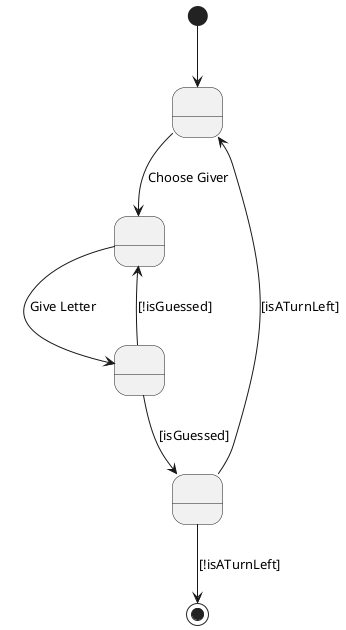 @startuml instructionsState

    state State1 as " "
    state State2 as " "
    state State3 as " "
    state State4 as " "

    [*] --> State1
    State1 --> State2 : Choose Giver
    State2 --> State3 : Give Letter
    State3 --> State4 : [isGuessed]
    State3 --> State2 : [!isGuessed]
    State4 --> State1 : [isATurnLeft]
    State4 --> [*] : [!isATurnLeft]

@enduml

